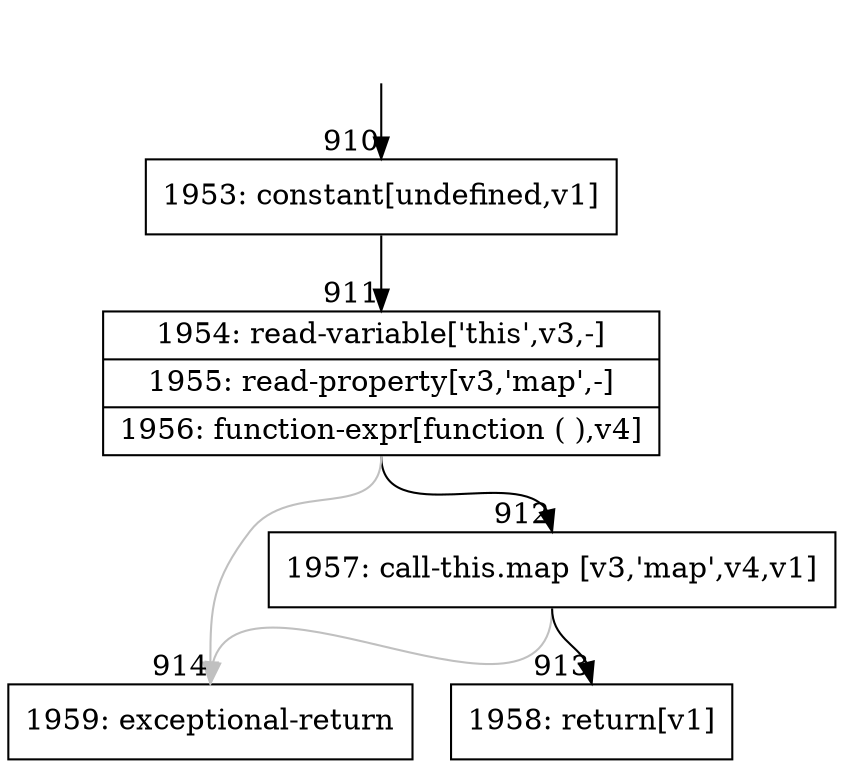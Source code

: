digraph {
rankdir="TD"
BB_entry83[shape=none,label=""];
BB_entry83 -> BB910 [tailport=s, headport=n, headlabel="    910"]
BB910 [shape=record label="{1953: constant[undefined,v1]}" ] 
BB910 -> BB911 [tailport=s, headport=n, headlabel="      911"]
BB911 [shape=record label="{1954: read-variable['this',v3,-]|1955: read-property[v3,'map',-]|1956: function-expr[function ( ),v4]}" ] 
BB911 -> BB912 [tailport=s, headport=n, headlabel="      912"]
BB911 -> BB914 [tailport=s, headport=n, color=gray, headlabel="      914"]
BB912 [shape=record label="{1957: call-this.map [v3,'map',v4,v1]}" ] 
BB912 -> BB913 [tailport=s, headport=n, headlabel="      913"]
BB912 -> BB914 [tailport=s, headport=n, color=gray]
BB913 [shape=record label="{1958: return[v1]}" ] 
BB914 [shape=record label="{1959: exceptional-return}" ] 
//#$~ 515
}
